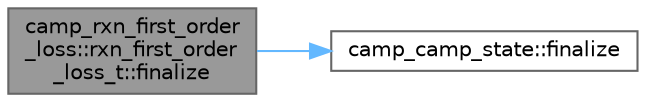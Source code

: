 digraph "camp_rxn_first_order_loss::rxn_first_order_loss_t::finalize"
{
 // LATEX_PDF_SIZE
  bgcolor="transparent";
  edge [fontname=Helvetica,fontsize=10,labelfontname=Helvetica,labelfontsize=10];
  node [fontname=Helvetica,fontsize=10,shape=box,height=0.2,width=0.4];
  rankdir="LR";
  Node1 [label="camp_rxn_first_order\l_loss::rxn_first_order\l_loss_t::finalize",height=0.2,width=0.4,color="gray40", fillcolor="grey60", style="filled", fontcolor="black",tooltip="Finalize the reaction."];
  Node1 -> Node2 [color="steelblue1",style="solid"];
  Node2 [label="camp_camp_state::finalize",height=0.2,width=0.4,color="grey40", fillcolor="white", style="filled",URL="$namespacecamp__camp__state.html#a5522f7056d1ff8bb1626e36c97dfff5a",tooltip="Finalize the state."];
}
